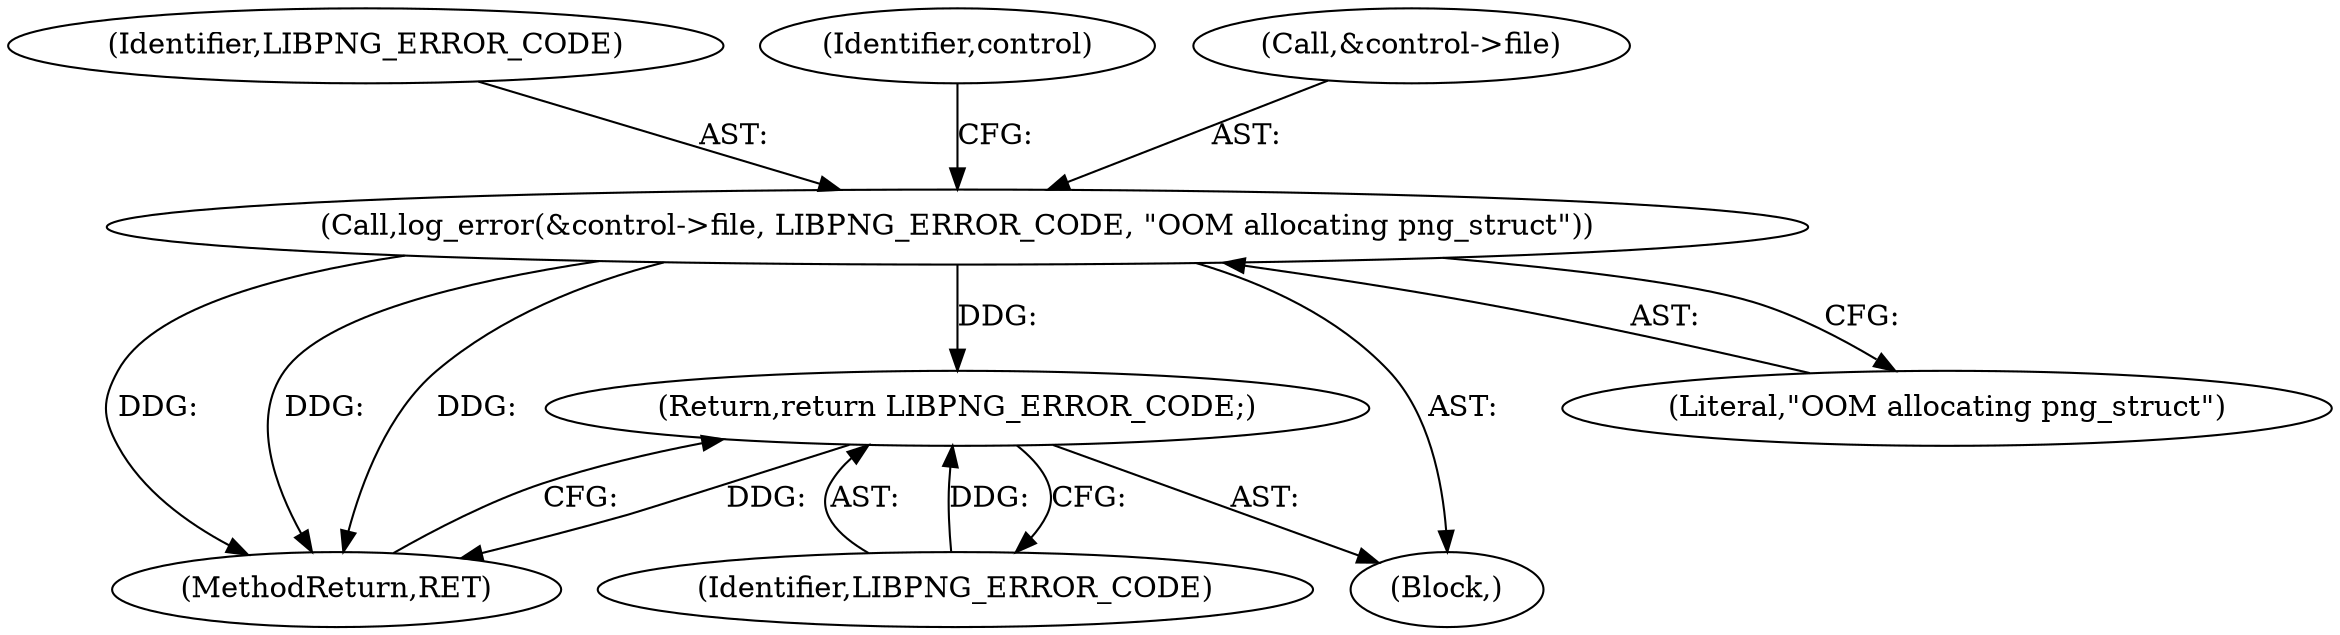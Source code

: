 digraph "0_Android_9d4853418ab2f754c2b63e091c29c5529b8b86ca_172@pointer" {
"1000126" [label="(Call,log_error(&control->file, LIBPNG_ERROR_CODE, \"OOM allocating png_struct\"))"];
"1000140" [label="(Return,return LIBPNG_ERROR_CODE;)"];
"1000131" [label="(Identifier,LIBPNG_ERROR_CODE)"];
"1000136" [label="(Identifier,control)"];
"1000126" [label="(Call,log_error(&control->file, LIBPNG_ERROR_CODE, \"OOM allocating png_struct\"))"];
"1000132" [label="(Literal,\"OOM allocating png_struct\")"];
"1000248" [label="(MethodReturn,RET)"];
"1000127" [label="(Call,&control->file)"];
"1000140" [label="(Return,return LIBPNG_ERROR_CODE;)"];
"1000125" [label="(Block,)"];
"1000141" [label="(Identifier,LIBPNG_ERROR_CODE)"];
"1000126" -> "1000125"  [label="AST: "];
"1000126" -> "1000132"  [label="CFG: "];
"1000127" -> "1000126"  [label="AST: "];
"1000131" -> "1000126"  [label="AST: "];
"1000132" -> "1000126"  [label="AST: "];
"1000136" -> "1000126"  [label="CFG: "];
"1000126" -> "1000248"  [label="DDG: "];
"1000126" -> "1000248"  [label="DDG: "];
"1000126" -> "1000248"  [label="DDG: "];
"1000126" -> "1000140"  [label="DDG: "];
"1000140" -> "1000125"  [label="AST: "];
"1000140" -> "1000141"  [label="CFG: "];
"1000141" -> "1000140"  [label="AST: "];
"1000248" -> "1000140"  [label="CFG: "];
"1000140" -> "1000248"  [label="DDG: "];
"1000141" -> "1000140"  [label="DDG: "];
}
